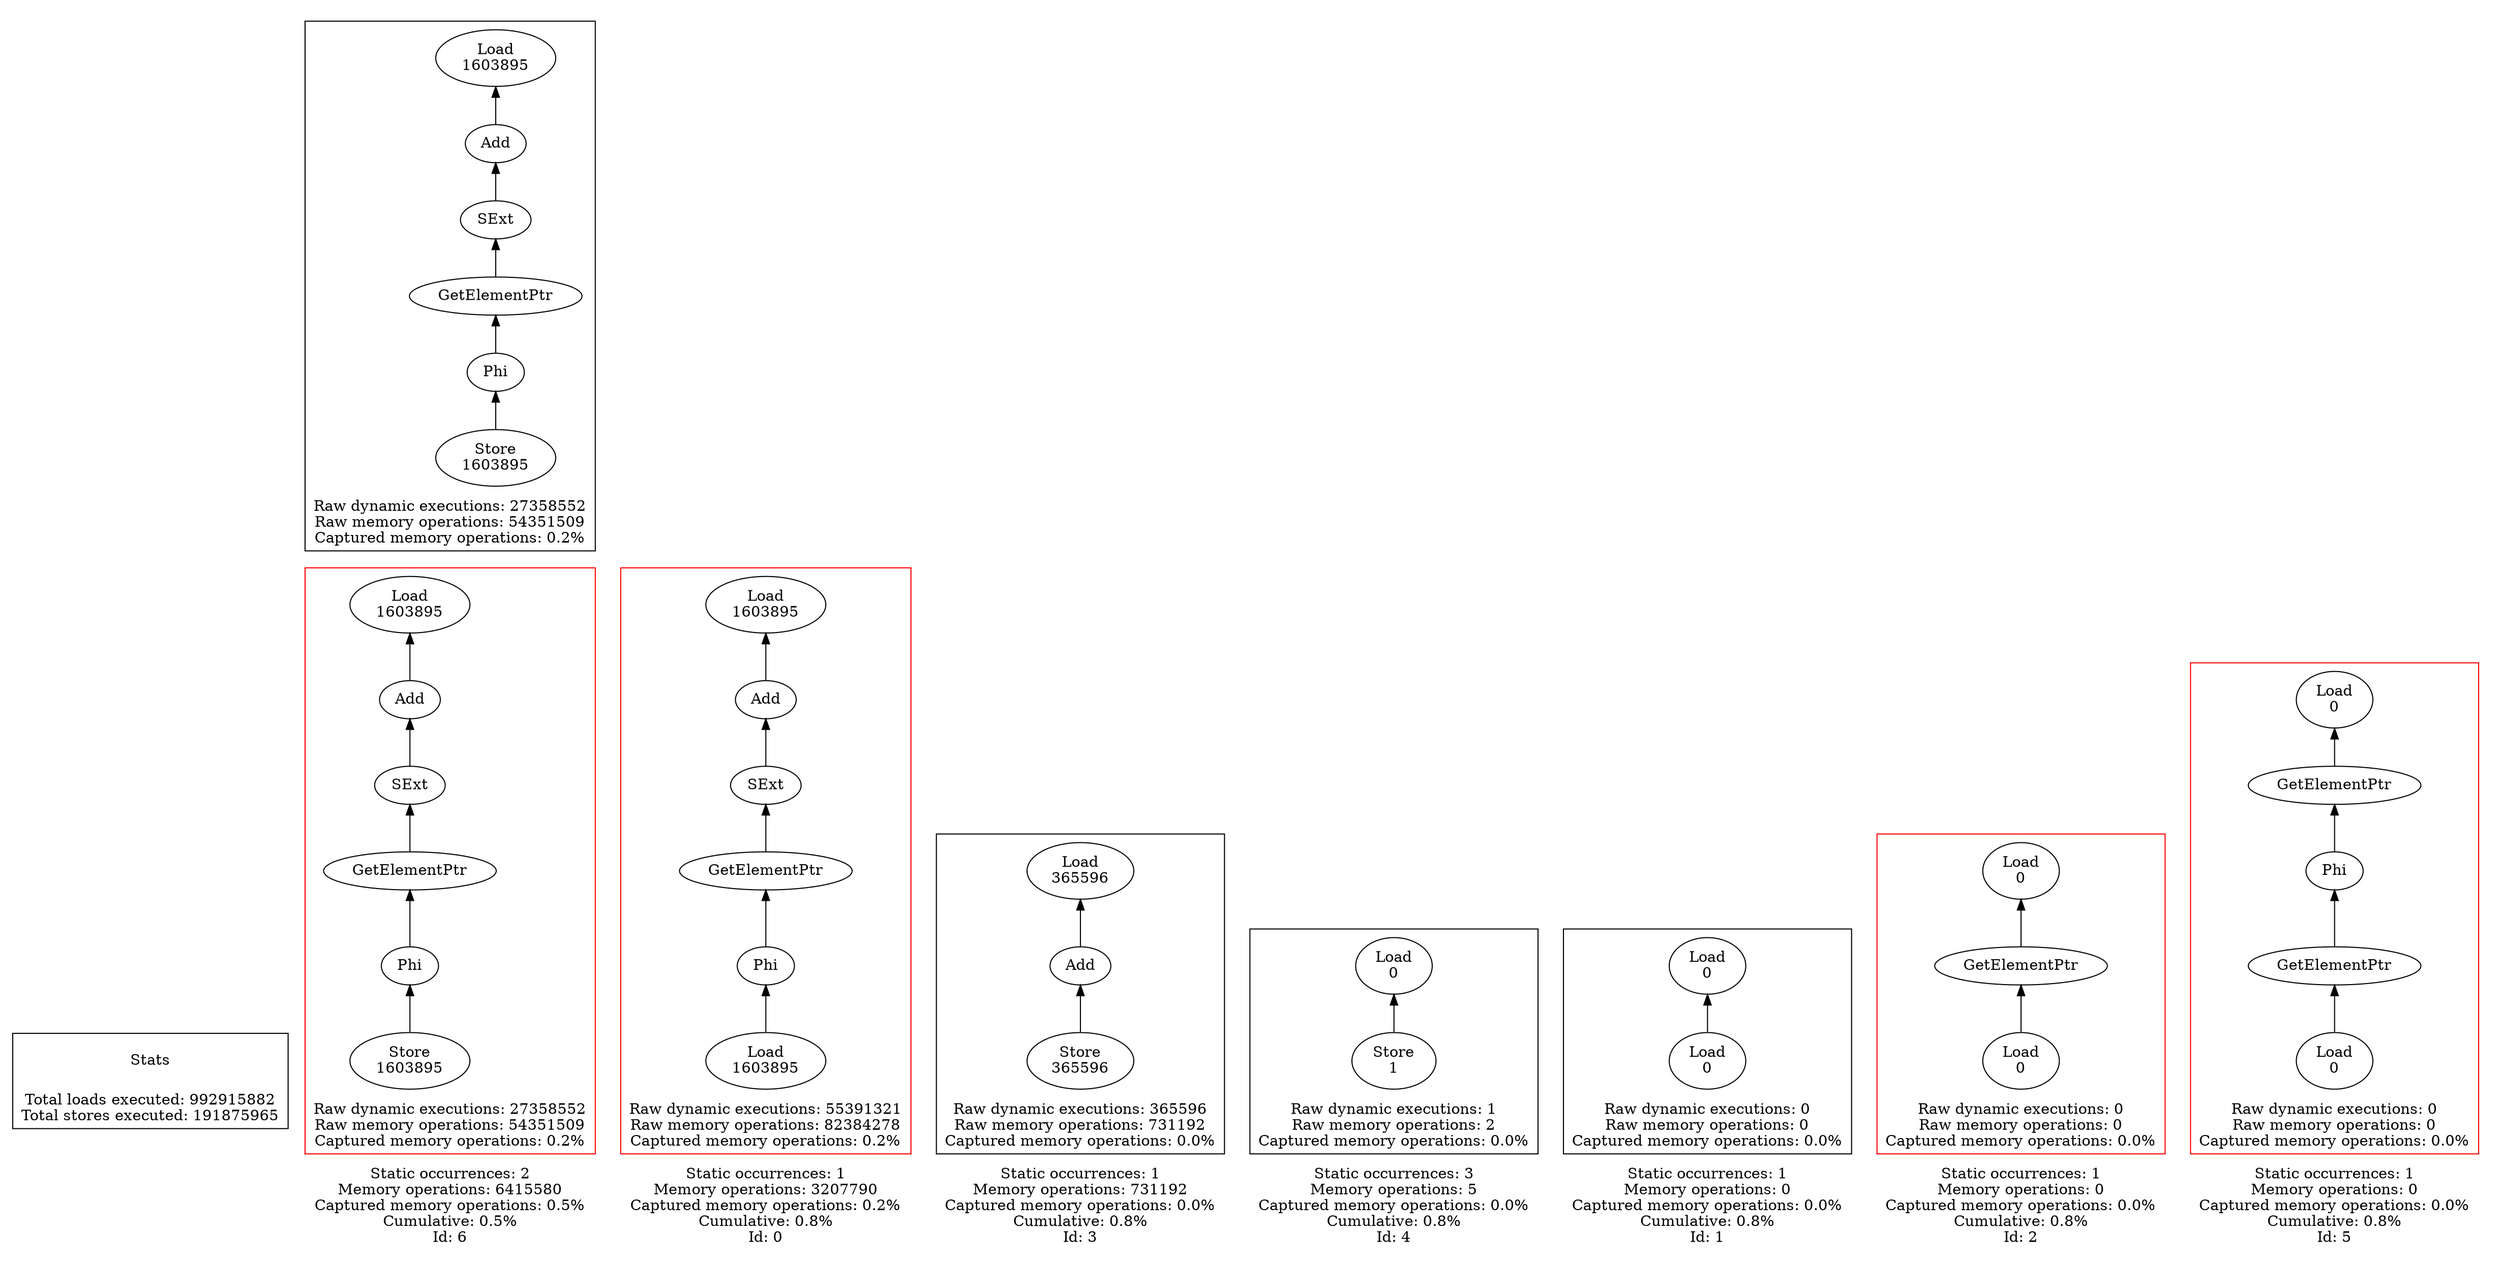 strict digraph {
rankdir=BT
subgraph {
Stats [shape=plaintext]
cluster=true
label="Total loads executed: 992915882\nTotal stores executed: 191875965"
}
subgraph {
subgraph {
"6_0_139" [label="SExt"]
"6_0_138" [label="Add"]
"6_0_139" -> "6_0_138"
{
rank=min
"6_0_160" [label="Store\n1603895"]
}
"6_0_146" [label="Phi"]
"6_0_160" -> "6_0_146"
"6_0_137" [label="Load\n1603895"]
"6_0_138" -> "6_0_137"
"6_0_140" [label="GetElementPtr"]
"6_0_140" -> "6_0_139"
"6_0_146" -> "6_0_140"
cluster=true
label="Raw dynamic executions: 27358552\nRaw memory operations: 54351509\nCaptured memory operations: 0.2%"
}
subgraph {
{
rank=max
"6_1" [shape=point style=invis]
"6_1" -> "6_0_160" [style=invis]
}
"6_1_139" [label="SExt"]
"6_1_138" [label="Add"]
"6_1_139" -> "6_1_138"
"6_1_137" [label="Load\n1603895"]
"6_1_138" -> "6_1_137"
"6_1_140" [label="GetElementPtr"]
"6_1_140" -> "6_1_139"
{
rank=min
"6_1_164" [label="Store\n1603895"]
}
"6_1_146" [label="Phi"]
"6_1_164" -> "6_1_146"
"6_1_146" -> "6_1_140"
cluster=true
label="Raw dynamic executions: 27358552\nRaw memory operations: 54351509\nCaptured memory operations: 0.2%"
color=red
}
cluster=true
penwidth=0
label="Static occurrences: 2\nMemory operations: 6415580\nCaptured memory operations: 0.5%\nCumulative: 0.5%\nId: 6"
}
subgraph {
subgraph {
"0_0_139" [label="SExt"]
"0_0_138" [label="Add"]
"0_0_139" -> "0_0_138"
{
rank=min
"0_0_156" [label="Load\n1603895"]
}
"0_0_146" [label="Phi"]
"0_0_156" -> "0_0_146"
"0_0_137" [label="Load\n1603895"]
"0_0_138" -> "0_0_137"
"0_0_140" [label="GetElementPtr"]
"0_0_140" -> "0_0_139"
"0_0_146" -> "0_0_140"
cluster=true
label="Raw dynamic executions: 55391321\nRaw memory operations: 82384278\nCaptured memory operations: 0.2%"
color=red
}
cluster=true
penwidth=0
label="Static occurrences: 1\nMemory operations: 3207790\nCaptured memory operations: 0.2%\nCumulative: 0.8%\nId: 0"
}
subgraph {
subgraph {
"3_0_121" [label="Add"]
"3_0_120" [label="Load\n365596"]
"3_0_121" -> "3_0_120"
{
rank=min
"3_0_122" [label="Store\n365596"]
}
"3_0_122" -> "3_0_121"
cluster=true
label="Raw dynamic executions: 365596\nRaw memory operations: 731192\nCaptured memory operations: 0.0%"
}
cluster=true
penwidth=0
label="Static occurrences: 1\nMemory operations: 731192\nCaptured memory operations: 0.0%\nCumulative: 0.8%\nId: 3"
}
subgraph {
subgraph {
{
rank=min
"4_0_1" [label="Store\n1"]
}
"4_0_0" [label="Load\n0"]
"4_0_1" -> "4_0_0"
cluster=true
label="Raw dynamic executions: 1\nRaw memory operations: 2\nCaptured memory operations: 0.0%"
}
cluster=true
penwidth=0
label="Static occurrences: 3\nMemory operations: 5\nCaptured memory operations: 0.0%\nCumulative: 0.8%\nId: 4"
}
subgraph {
subgraph {
{
rank=min
"1_0_12" [label="Load\n0"]
}
"1_0_11" [label="Load\n0"]
"1_0_12" -> "1_0_11"
cluster=true
label="Raw dynamic executions: 0\nRaw memory operations: 0\nCaptured memory operations: 0.0%"
}
cluster=true
penwidth=0
label="Static occurrences: 1\nMemory operations: 0\nCaptured memory operations: 0.0%\nCumulative: 0.8%\nId: 1"
}
subgraph {
subgraph {
{
rank=min
"2_0_16" [label="Load\n0"]
}
"2_0_15" [label="GetElementPtr"]
"2_0_16" -> "2_0_15"
"2_0_11" [label="Load\n0"]
"2_0_15" -> "2_0_11"
cluster=true
label="Raw dynamic executions: 0\nRaw memory operations: 0\nCaptured memory operations: 0.0%"
color=red
}
cluster=true
penwidth=0
label="Static occurrences: 1\nMemory operations: 0\nCaptured memory operations: 0.0%\nCumulative: 0.8%\nId: 2"
}
subgraph {
subgraph {
"5_0_20" [label="Phi"]
"5_0_15" [label="GetElementPtr"]
"5_0_20" -> "5_0_15"
"5_0_26" [label="GetElementPtr"]
"5_0_26" -> "5_0_20"
{
rank=min
"5_0_27" [label="Load\n0"]
}
"5_0_27" -> "5_0_26"
"5_0_11" [label="Load\n0"]
"5_0_15" -> "5_0_11"
cluster=true
label="Raw dynamic executions: 0\nRaw memory operations: 0\nCaptured memory operations: 0.0%"
color=red
}
cluster=true
penwidth=0
label="Static occurrences: 1\nMemory operations: 0\nCaptured memory operations: 0.0%\nCumulative: 0.8%\nId: 5"
}
}
